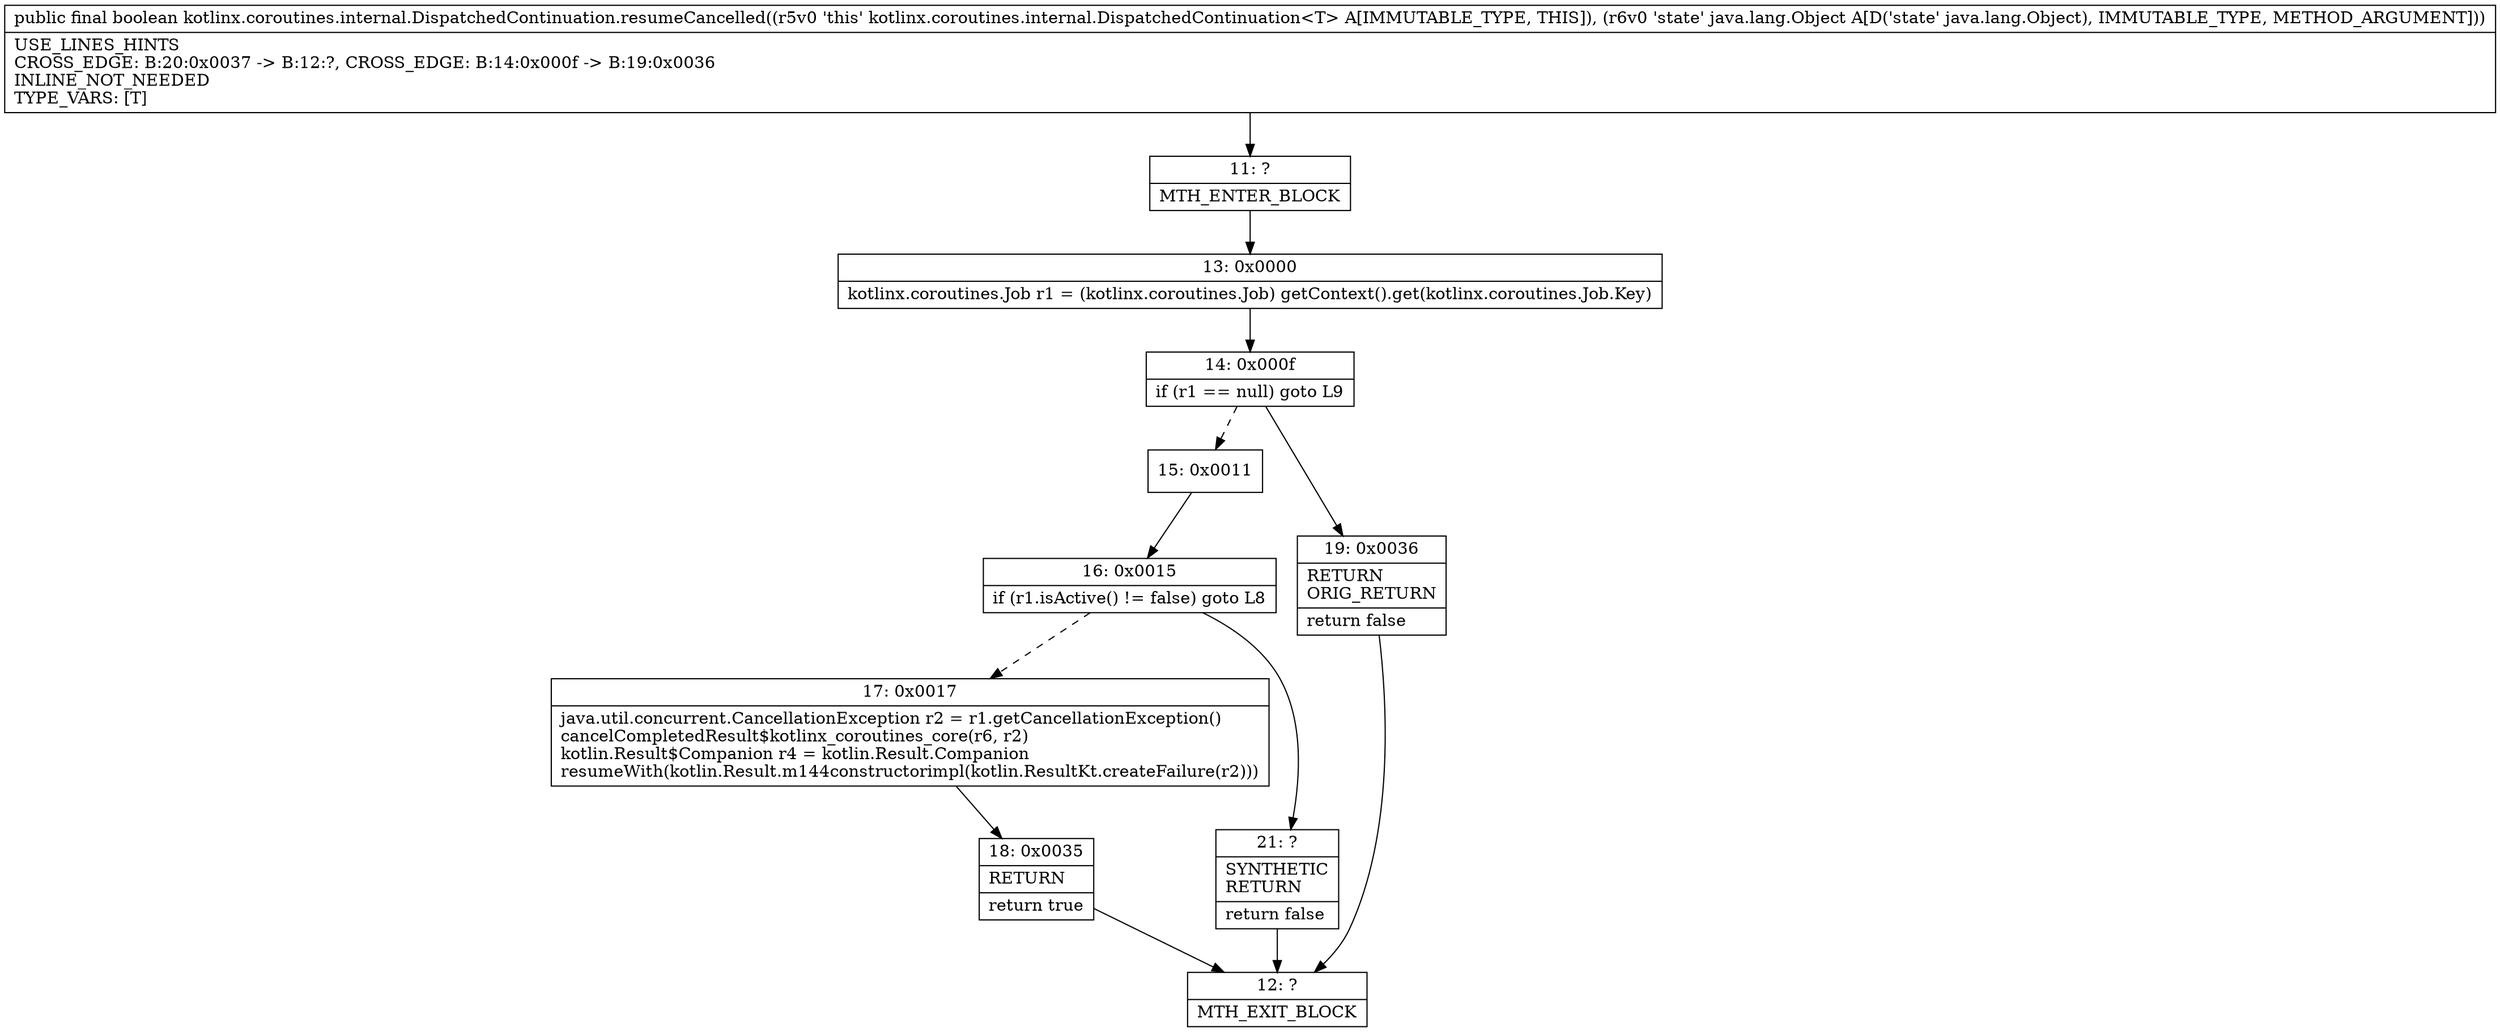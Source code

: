 digraph "CFG forkotlinx.coroutines.internal.DispatchedContinuation.resumeCancelled(Ljava\/lang\/Object;)Z" {
Node_11 [shape=record,label="{11\:\ ?|MTH_ENTER_BLOCK\l}"];
Node_13 [shape=record,label="{13\:\ 0x0000|kotlinx.coroutines.Job r1 = (kotlinx.coroutines.Job) getContext().get(kotlinx.coroutines.Job.Key)\l}"];
Node_14 [shape=record,label="{14\:\ 0x000f|if (r1 == null) goto L9\l}"];
Node_15 [shape=record,label="{15\:\ 0x0011}"];
Node_16 [shape=record,label="{16\:\ 0x0015|if (r1.isActive() != false) goto L8\l}"];
Node_17 [shape=record,label="{17\:\ 0x0017|java.util.concurrent.CancellationException r2 = r1.getCancellationException()\lcancelCompletedResult$kotlinx_coroutines_core(r6, r2)\lkotlin.Result$Companion r4 = kotlin.Result.Companion\lresumeWith(kotlin.Result.m144constructorimpl(kotlin.ResultKt.createFailure(r2)))\l}"];
Node_18 [shape=record,label="{18\:\ 0x0035|RETURN\l|return true\l}"];
Node_12 [shape=record,label="{12\:\ ?|MTH_EXIT_BLOCK\l}"];
Node_21 [shape=record,label="{21\:\ ?|SYNTHETIC\lRETURN\l|return false\l}"];
Node_19 [shape=record,label="{19\:\ 0x0036|RETURN\lORIG_RETURN\l|return false\l}"];
MethodNode[shape=record,label="{public final boolean kotlinx.coroutines.internal.DispatchedContinuation.resumeCancelled((r5v0 'this' kotlinx.coroutines.internal.DispatchedContinuation\<T\> A[IMMUTABLE_TYPE, THIS]), (r6v0 'state' java.lang.Object A[D('state' java.lang.Object), IMMUTABLE_TYPE, METHOD_ARGUMENT]))  | USE_LINES_HINTS\lCROSS_EDGE: B:20:0x0037 \-\> B:12:?, CROSS_EDGE: B:14:0x000f \-\> B:19:0x0036\lINLINE_NOT_NEEDED\lTYPE_VARS: [T]\l}"];
MethodNode -> Node_11;Node_11 -> Node_13;
Node_13 -> Node_14;
Node_14 -> Node_15[style=dashed];
Node_14 -> Node_19;
Node_15 -> Node_16;
Node_16 -> Node_17[style=dashed];
Node_16 -> Node_21;
Node_17 -> Node_18;
Node_18 -> Node_12;
Node_21 -> Node_12;
Node_19 -> Node_12;
}

